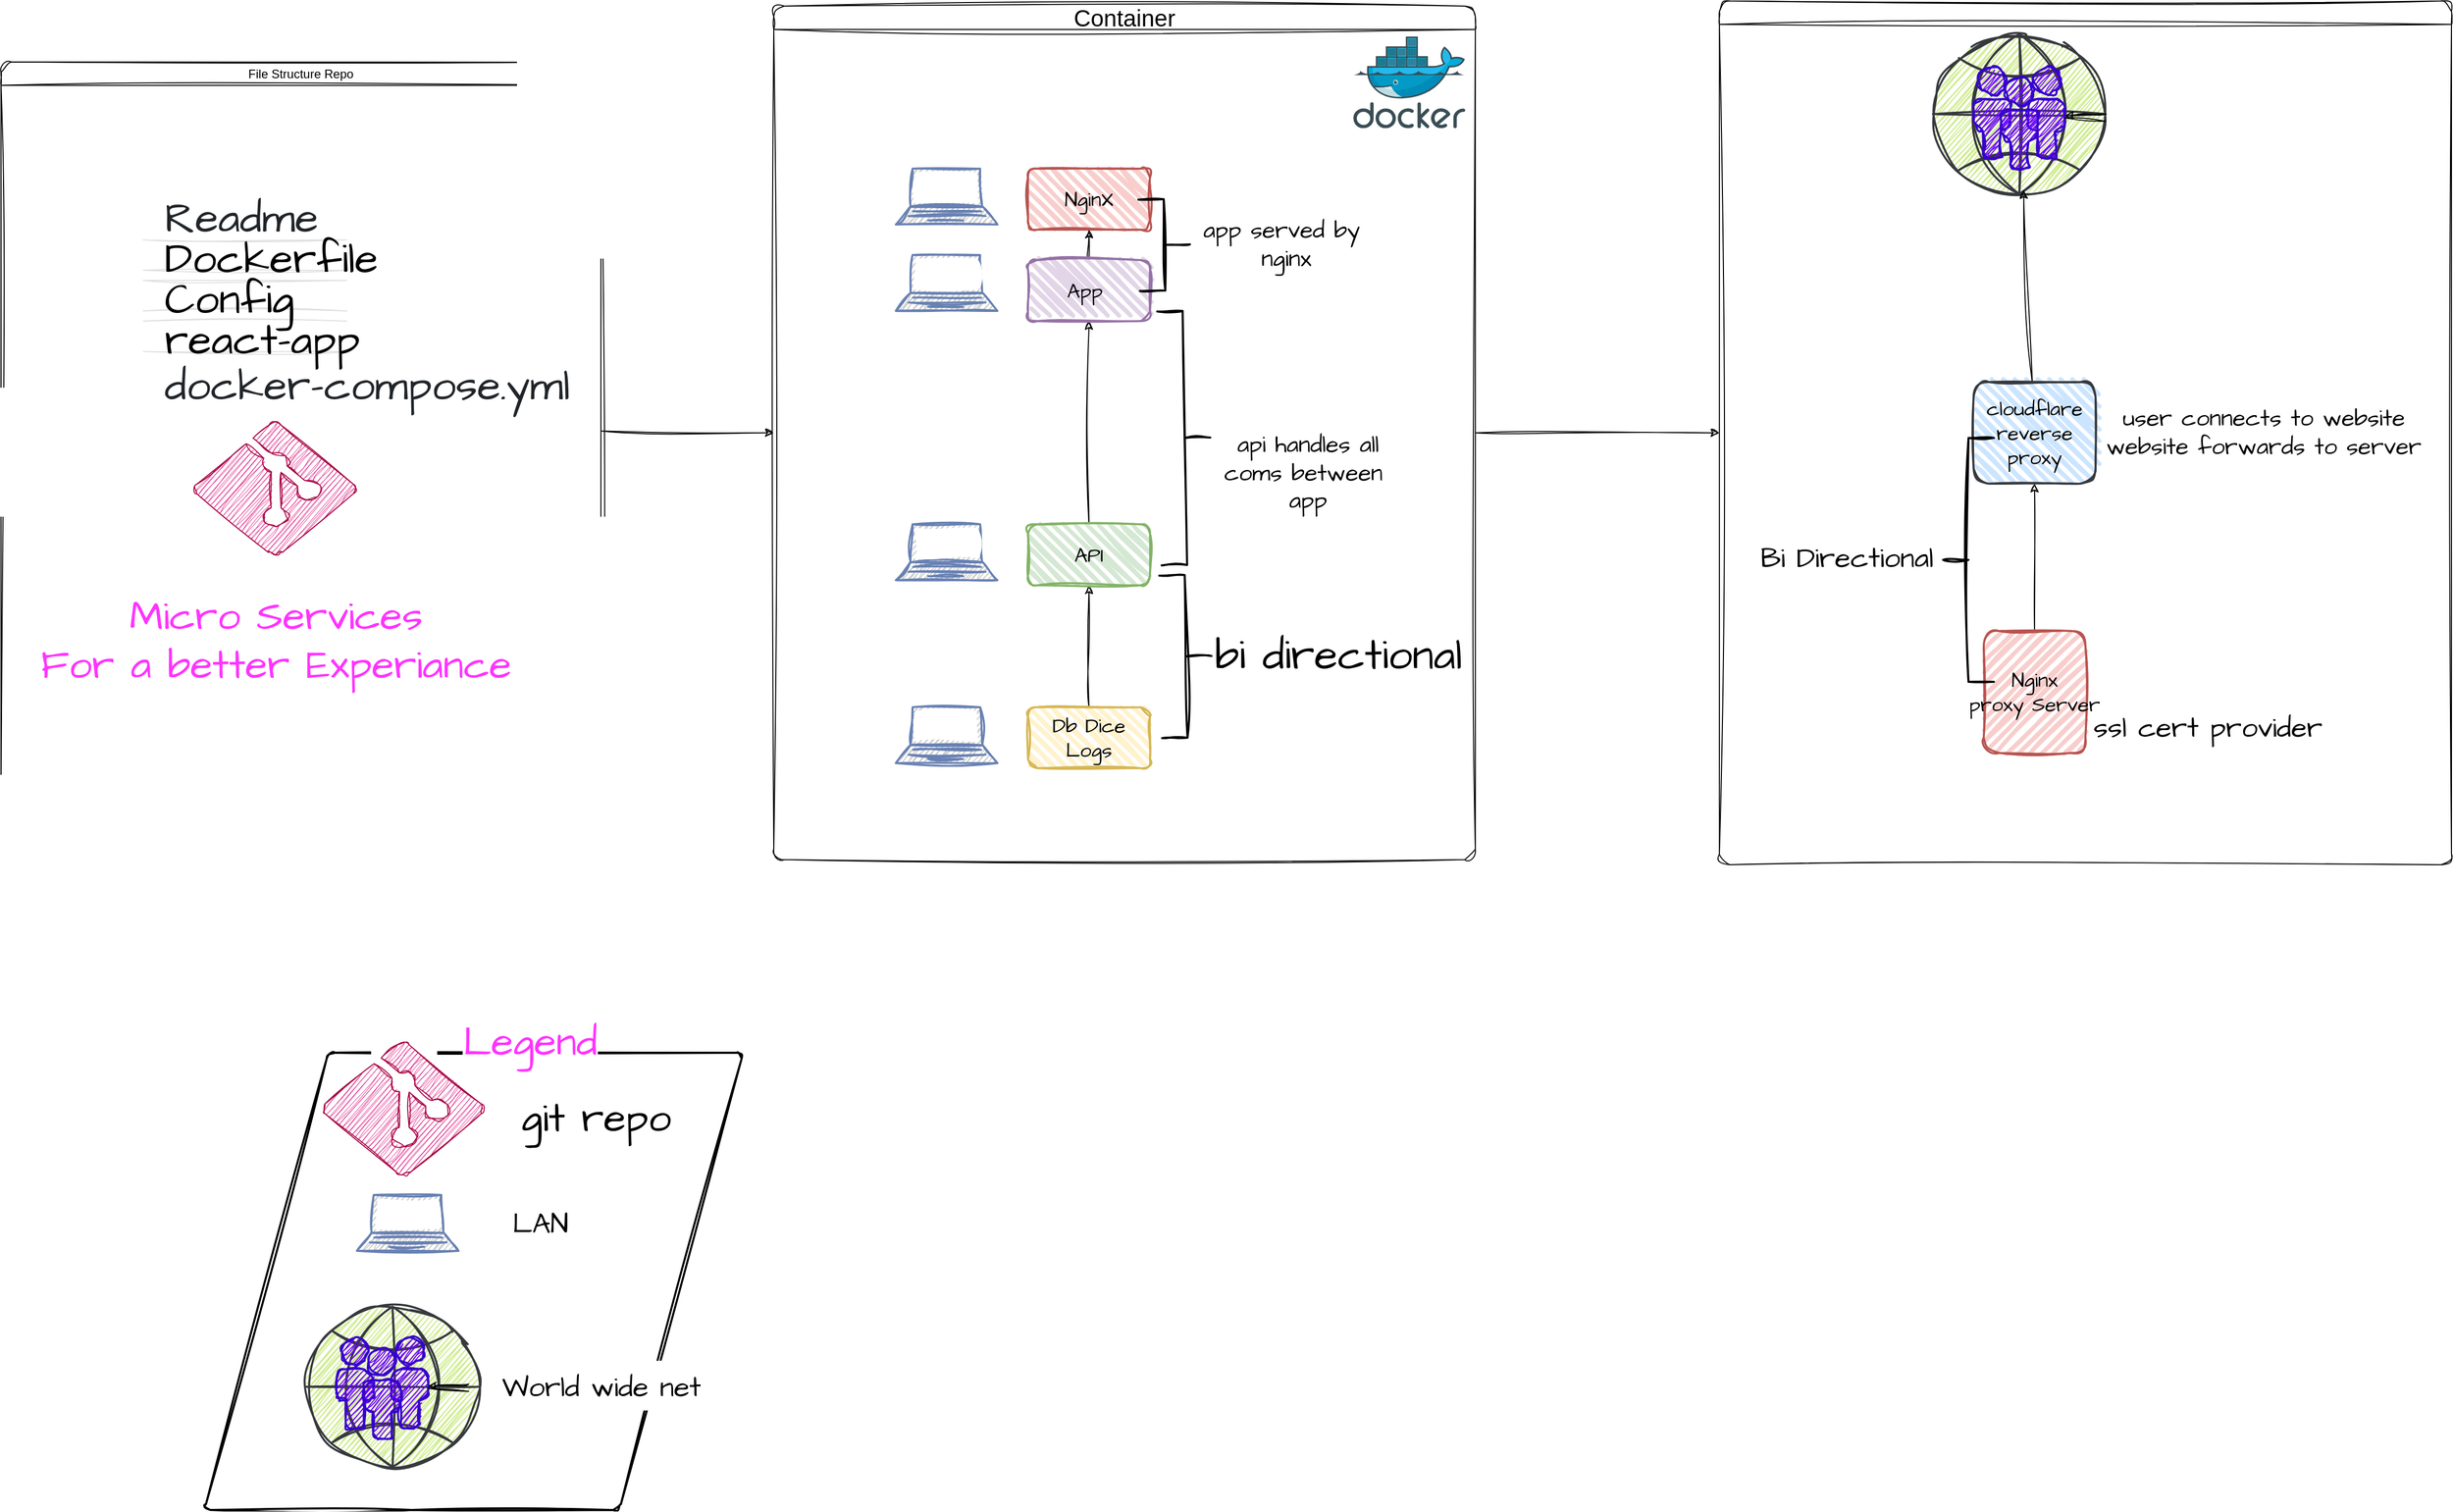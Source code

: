 <mxfile>
    <diagram id="ZQVPd0geICQwPdu5hs3Y" name="Page-1">
        <mxGraphModel dx="4408" dy="2845" grid="0" gridSize="10" guides="1" tooltips="1" connect="1" arrows="1" fold="1" page="1" pageScale="1" pageWidth="850" pageHeight="1100" math="0" shadow="0">
            <root>
                <mxCell id="0"/>
                <mxCell id="1" parent="0"/>
                <mxCell id="147" value="" style="shape=parallelogram;html=1;strokeWidth=2;perimeter=parallelogramPerimeter;whiteSpace=wrap;rounded=1;arcSize=12;size=0.23;glass=0;sketch=1;hachureGap=4;jiggle=2;curveFitting=1;fontFamily=Architects Daughter;fontSource=https%3A%2F%2Ffonts.googleapis.com%2Fcss%3Ffamily%3DArchitects%2BDaughter;fontSize=40;fontColor=#FF33FF;labelBackgroundColor=none;labelBorderColor=#66FF66;" vertex="1" parent="1">
                    <mxGeometry x="-720" y="880" width="530" height="450" as="geometry"/>
                </mxCell>
                <mxCell id="99" value="" style="html=1;verticalLabelPosition=bottom;align=center;labelBackgroundColor=#ffffff;verticalAlign=top;strokeWidth=2;strokeColor=#36393d;shadow=0;dashed=0;shape=mxgraph.ios7.icons.globe;glass=0;sketch=1;hachureGap=4;jiggle=2;curveFitting=1;fontFamily=Architects Daughter;fontSource=https%3A%2F%2Ffonts.googleapis.com%2Fcss%3Ffamily%3DArchitects%2BDaughter;fontSize=23;fillColor=#cdeb8b;" vertex="1" parent="1">
                    <mxGeometry x="-620" y="1130" width="170" height="157.5" as="geometry"/>
                </mxCell>
                <mxCell id="33" style="edgeStyle=none;sketch=1;hachureGap=4;jiggle=2;curveFitting=1;html=1;entryX=0;entryY=0.5;entryDx=0;entryDy=0;fontFamily=Architects Daughter;fontSource=https%3A%2F%2Ffonts.googleapis.com%2Fcss%3Ffamily%3DArchitects%2BDaughter;fontSize=16;" edge="1" parent="1" source="2" target="31">
                    <mxGeometry relative="1" as="geometry"/>
                </mxCell>
                <mxCell id="2" value="File Structure Repo" style="swimlane;whiteSpace=wrap;html=1;startSize=23;rounded=1;sketch=1;curveFitting=1;jiggle=2;swimlaneLine=1;fontStyle=0" vertex="1" parent="1">
                    <mxGeometry x="-920" y="-95" width="590" height="720" as="geometry">
                        <mxRectangle x="10" y="190" width="90" height="30" as="alternateBounds"/>
                    </mxGeometry>
                </mxCell>
                <mxCell id="23" value="react-app" style="shape=partialRectangle;left=0;right=0;fillColor=none;strokeColor=#DFDFDF;shadow=0;dashed=0;perimeter=none;resizeWidth=1;align=left;spacing=21;glass=0;sketch=1;hachureGap=4;jiggle=2;curveFitting=1;fontFamily=Architects Daughter;fontSource=https%3A%2F%2Ffonts.googleapis.com%2Fcss%3Ffamily%3DArchitects%2BDaughter;fontSize=42;horizontal=1;html=1;spacingTop=9;labelPosition=center;verticalLabelPosition=middle;verticalAlign=middle;" vertex="1" parent="2">
                    <mxGeometry x="140" y="255" width="200" height="30" as="geometry"/>
                </mxCell>
                <mxCell id="20" value="Readme" style="strokeColor=none;fillColor=none;fontColor=#212529;perimeter=none;resizeWidth=1;align=left;spacing=21;glass=0;sketch=1;hachureGap=4;jiggle=2;curveFitting=1;fontFamily=Architects Daughter;fontSource=https%3A%2F%2Ffonts.googleapis.com%2Fcss%3Ffamily%3DArchitects%2BDaughter;fontSize=42;horizontal=1;html=1;spacingTop=9;labelPosition=center;verticalLabelPosition=middle;verticalAlign=middle;" vertex="1" parent="2">
                    <mxGeometry x="140" y="135" width="200" height="30" as="geometry"/>
                </mxCell>
                <mxCell id="21" value="Dockerfile" style="shape=partialRectangle;left=0;right=0;fillColor=none;strokeColor=#DFDFDF;shadow=0;dashed=0;perimeter=none;resizeWidth=1;align=left;spacing=21;glass=0;sketch=1;hachureGap=4;jiggle=2;curveFitting=1;fontFamily=Architects Daughter;fontSource=https%3A%2F%2Ffonts.googleapis.com%2Fcss%3Ffamily%3DArchitects%2BDaughter;fontSize=42;horizontal=1;html=1;spacingTop=9;labelPosition=center;verticalLabelPosition=middle;verticalAlign=middle;" vertex="1" parent="2">
                    <mxGeometry x="140" y="175" width="200" height="30" as="geometry"/>
                </mxCell>
                <mxCell id="24" value="docker-compose.yml&lt;br&gt;" style="strokeColor=none;fillColor=none;fontColor=#212529;perimeter=none;resizeWidth=1;align=left;spacing=21;glass=0;sketch=1;hachureGap=4;jiggle=2;curveFitting=1;fontFamily=Architects Daughter;fontSource=https%3A%2F%2Ffonts.googleapis.com%2Fcss%3Ffamily%3DArchitects%2BDaughter;fontSize=42;horizontal=1;html=1;spacingTop=9;labelPosition=center;verticalLabelPosition=middle;verticalAlign=middle;" vertex="1" parent="2">
                    <mxGeometry x="140" y="285" width="200" height="60" as="geometry"/>
                </mxCell>
                <mxCell id="22" value="Config" style="shape=partialRectangle;left=0;right=0;fillColor=none;strokeColor=#DFDFDF;shadow=0;dashed=0;perimeter=none;resizeWidth=1;align=left;spacing=21;glass=0;sketch=1;hachureGap=4;jiggle=2;curveFitting=1;fontFamily=Architects Daughter;fontSource=https%3A%2F%2Ffonts.googleapis.com%2Fcss%3Ffamily%3DArchitects%2BDaughter;fontSize=42;horizontal=1;html=1;spacingTop=9;labelPosition=center;verticalLabelPosition=middle;verticalAlign=middle;" vertex="1" parent="2">
                    <mxGeometry x="140" y="215" width="200" height="30" as="geometry"/>
                </mxCell>
                <mxCell id="106" value="" style="verticalLabelPosition=bottom;html=1;verticalAlign=top;align=center;strokeColor=#A50040;fillColor=#d80073;shape=mxgraph.azure.git_repository;glass=0;sketch=1;hachureGap=4;jiggle=2;curveFitting=1;fontFamily=Architects Daughter;fontSource=https%3A%2F%2Ffonts.googleapis.com%2Fcss%3Ffamily%3DArchitects%2BDaughter;fontSize=28;fontColor=#ffffff;" vertex="1" parent="2">
                    <mxGeometry x="190" y="355" width="159" height="130" as="geometry"/>
                </mxCell>
                <mxCell id="108" value="&lt;font color=&quot;#ff33ff&quot;&gt;Micro Services&lt;br&gt;For a better Experiance&lt;/font&gt;" style="text;html=1;align=center;verticalAlign=middle;resizable=0;points=[];autosize=1;strokeColor=none;fillColor=none;fontSize=40;fontFamily=Architects Daughter;sketch=1;hachureGap=4;jiggle=2;curveFitting=1;fontSource=https%3A%2F%2Ffonts.googleapis.com%2Fcss%3Ffamily%3DArchitects%2BDaughter;" vertex="1" parent="2">
                    <mxGeometry x="24.5" y="515" width="490" height="110" as="geometry"/>
                </mxCell>
                <mxCell id="35" style="edgeStyle=none;sketch=1;hachureGap=4;jiggle=2;curveFitting=1;html=1;fontFamily=Architects Daughter;fontSource=https%3A%2F%2Ffonts.googleapis.com%2Fcss%3Ffamily%3DArchitects%2BDaughter;fontSize=16;entryX=0;entryY=0.5;entryDx=0;entryDy=0;" edge="1" parent="1" source="31" target="34">
                    <mxGeometry relative="1" as="geometry">
                        <mxPoint x="710" y="388.621" as="targetPoint"/>
                    </mxGeometry>
                </mxCell>
                <mxCell id="31" value="&lt;font style=&quot;font-size: 23px;&quot;&gt;Container&lt;/font&gt;" style="swimlane;whiteSpace=wrap;html=1;startSize=23;rounded=1;sketch=1;curveFitting=1;jiggle=2;swimlaneLine=1;fontStyle=0;" vertex="1" parent="1">
                    <mxGeometry x="-160" y="-150" width="690" height="840" as="geometry">
                        <mxRectangle x="10" y="190" width="90" height="30" as="alternateBounds"/>
                    </mxGeometry>
                </mxCell>
                <mxCell id="36" value="" style="sketch=0;aspect=fixed;html=1;points=[];align=center;image;fontSize=12;image=img/lib/mscae/Docker.svg;glass=0;hachureGap=4;jiggle=2;curveFitting=1;fontFamily=Architects Daughter;fontSource=https%3A%2F%2Ffonts.googleapis.com%2Fcss%3Ffamily%3DArchitects%2BDaughter;" vertex="1" parent="31">
                    <mxGeometry x="570" y="30" width="110" height="90.2" as="geometry"/>
                </mxCell>
                <mxCell id="37" value="NginX" style="rounded=1;whiteSpace=wrap;html=1;strokeWidth=2;fillWeight=4;hachureGap=8;hachureAngle=45;fillColor=#f8cecc;sketch=1;glass=0;jiggle=2;curveFitting=1;fontFamily=Architects Daughter;fontSource=https%3A%2F%2Ffonts.googleapis.com%2Fcss%3Ffamily%3DArchitects%2BDaughter;fontSize=20;strokeColor=#b85450;" vertex="1" parent="31">
                    <mxGeometry x="250" y="160" width="120" height="60" as="geometry"/>
                </mxCell>
                <mxCell id="40" style="edgeStyle=none;sketch=1;hachureGap=4;jiggle=2;curveFitting=1;html=1;fontFamily=Architects Daughter;fontSource=https%3A%2F%2Ffonts.googleapis.com%2Fcss%3Ffamily%3DArchitects%2BDaughter;fontSize=16;" edge="1" parent="31" source="38" target="39">
                    <mxGeometry relative="1" as="geometry"/>
                </mxCell>
                <mxCell id="38" value="Db Dice Logs" style="rounded=1;whiteSpace=wrap;html=1;strokeWidth=2;fillWeight=4;hachureGap=8;hachureAngle=45;fillColor=#fff2cc;sketch=1;glass=0;jiggle=2;curveFitting=1;fontFamily=Architects Daughter;fontSource=https%3A%2F%2Ffonts.googleapis.com%2Fcss%3Ffamily%3DArchitects%2BDaughter;fontSize=20;strokeColor=#d6b656;" vertex="1" parent="31">
                    <mxGeometry x="250" y="690" width="120" height="60" as="geometry"/>
                </mxCell>
                <mxCell id="41" style="edgeStyle=none;sketch=1;hachureGap=4;jiggle=2;curveFitting=1;html=1;fontFamily=Architects Daughter;fontSource=https%3A%2F%2Ffonts.googleapis.com%2Fcss%3Ffamily%3DArchitects%2BDaughter;fontSize=16;entryX=0.5;entryY=1;entryDx=0;entryDy=0;" edge="1" parent="31" source="39" target="50">
                    <mxGeometry relative="1" as="geometry"/>
                </mxCell>
                <mxCell id="39" value="API" style="rounded=1;whiteSpace=wrap;html=1;strokeWidth=2;fillWeight=4;hachureGap=8;hachureAngle=45;fillColor=#d5e8d4;sketch=1;glass=0;jiggle=2;curveFitting=1;fontFamily=Architects Daughter;fontSource=https%3A%2F%2Ffonts.googleapis.com%2Fcss%3Ffamily%3DArchitects%2BDaughter;fontSize=20;strokeColor=#82b366;" vertex="1" parent="31">
                    <mxGeometry x="250" y="510" width="120" height="60" as="geometry"/>
                </mxCell>
                <mxCell id="42" value="" style="fontColor=#0066CC;verticalAlign=top;verticalLabelPosition=bottom;labelPosition=center;align=center;html=1;outlineConnect=0;fillColor=#CCCCCC;strokeColor=#6881B3;gradientColor=none;gradientDirection=north;strokeWidth=2;shape=mxgraph.networks.laptop;glass=0;sketch=1;hachureGap=4;jiggle=2;curveFitting=1;fontFamily=Architects Daughter;fontSource=https%3A%2F%2Ffonts.googleapis.com%2Fcss%3Ffamily%3DArchitects%2BDaughter;fontSize=20;" vertex="1" parent="31">
                    <mxGeometry x="120" y="160" width="100" height="55" as="geometry"/>
                </mxCell>
                <mxCell id="43" value="" style="fontColor=#0066CC;verticalAlign=top;verticalLabelPosition=bottom;labelPosition=center;align=center;html=1;outlineConnect=0;fillColor=#CCCCCC;strokeColor=#6881B3;gradientColor=none;gradientDirection=north;strokeWidth=2;shape=mxgraph.networks.laptop;glass=0;sketch=1;hachureGap=4;jiggle=2;curveFitting=1;fontFamily=Architects Daughter;fontSource=https%3A%2F%2Ffonts.googleapis.com%2Fcss%3Ffamily%3DArchitects%2BDaughter;fontSize=20;" vertex="1" parent="31">
                    <mxGeometry x="120" y="510" width="100" height="55" as="geometry"/>
                </mxCell>
                <mxCell id="44" value="" style="fontColor=#0066CC;verticalAlign=top;verticalLabelPosition=bottom;labelPosition=center;align=center;html=1;outlineConnect=0;fillColor=#CCCCCC;strokeColor=#6881B3;gradientColor=none;gradientDirection=north;strokeWidth=2;shape=mxgraph.networks.laptop;glass=0;sketch=1;hachureGap=4;jiggle=2;curveFitting=1;fontFamily=Architects Daughter;fontSource=https%3A%2F%2Ffonts.googleapis.com%2Fcss%3Ffamily%3DArchitects%2BDaughter;fontSize=20;" vertex="1" parent="31">
                    <mxGeometry x="120" y="690" width="100" height="55" as="geometry"/>
                </mxCell>
                <mxCell id="51" style="edgeStyle=none;sketch=1;hachureGap=4;jiggle=2;curveFitting=1;html=1;fontFamily=Architects Daughter;fontSource=https%3A%2F%2Ffonts.googleapis.com%2Fcss%3Ffamily%3DArchitects%2BDaughter;fontSize=23;" edge="1" parent="31" source="50" target="37">
                    <mxGeometry relative="1" as="geometry"/>
                </mxCell>
                <mxCell id="50" value="App&amp;nbsp;" style="rounded=1;whiteSpace=wrap;html=1;strokeWidth=2;fillWeight=4;hachureGap=8;hachureAngle=45;fillColor=#e1d5e7;sketch=1;glass=0;jiggle=2;curveFitting=1;fontFamily=Architects Daughter;fontSource=https%3A%2F%2Ffonts.googleapis.com%2Fcss%3Ffamily%3DArchitects%2BDaughter;fontSize=20;strokeColor=#9673a6;" vertex="1" parent="31">
                    <mxGeometry x="250" y="249.99" width="120" height="60" as="geometry"/>
                </mxCell>
                <mxCell id="52" value="" style="fontColor=#0066CC;verticalAlign=top;verticalLabelPosition=bottom;labelPosition=center;align=center;html=1;outlineConnect=0;fillColor=#CCCCCC;strokeColor=#6881B3;gradientColor=none;gradientDirection=north;strokeWidth=2;shape=mxgraph.networks.laptop;glass=0;sketch=1;hachureGap=4;jiggle=2;curveFitting=1;fontFamily=Architects Daughter;fontSource=https%3A%2F%2Ffonts.googleapis.com%2Fcss%3Ffamily%3DArchitects%2BDaughter;fontSize=20;" vertex="1" parent="31">
                    <mxGeometry x="120" y="245.01" width="100" height="55" as="geometry"/>
                </mxCell>
                <mxCell id="53" value="" style="strokeWidth=2;html=1;shape=mxgraph.flowchart.annotation_2;align=left;labelPosition=right;pointerEvents=1;glass=0;sketch=1;hachureGap=4;jiggle=2;curveFitting=1;fontFamily=Architects Daughter;fontSource=https%3A%2F%2Ffonts.googleapis.com%2Fcss%3Ffamily%3DArchitects%2BDaughter;fontSize=23;rotation=-181;" vertex="1" parent="31">
                    <mxGeometry x="359.3" y="190" width="50" height="89.99" as="geometry"/>
                </mxCell>
                <mxCell id="54" value="app served by&lt;br&gt;&amp;nbsp;nginx" style="text;html=1;align=center;verticalAlign=middle;resizable=0;points=[];autosize=1;strokeColor=none;fillColor=none;fontSize=23;fontFamily=Architects Daughter;sketch=1;hachureGap=4;jiggle=2;curveFitting=1;fontSource=https%3A%2F%2Ffonts.googleapis.com%2Fcss%3Ffamily%3DArchitects%2BDaughter;" vertex="1" parent="31">
                    <mxGeometry x="409.3" y="199.99" width="180" height="70" as="geometry"/>
                </mxCell>
                <mxCell id="56" value="" style="strokeWidth=2;html=1;shape=mxgraph.flowchart.annotation_2;align=left;labelPosition=right;pointerEvents=1;glass=0;sketch=1;hachureGap=4;jiggle=2;curveFitting=1;fontFamily=Architects Daughter;fontSource=https%3A%2F%2Ffonts.googleapis.com%2Fcss%3Ffamily%3DArchitects%2BDaughter;fontSize=23;rotation=-181;" vertex="1" parent="31">
                    <mxGeometry x="379.3" y="300.01" width="50" height="250" as="geometry"/>
                </mxCell>
                <mxCell id="57" value="api handles all&lt;br&gt;coms between&amp;nbsp;&lt;br&gt;app" style="text;html=1;align=center;verticalAlign=middle;resizable=0;points=[];autosize=1;strokeColor=none;fillColor=none;fontSize=23;fontFamily=Architects Daughter;sketch=1;hachureGap=4;jiggle=2;curveFitting=1;fontSource=https%3A%2F%2Ffonts.googleapis.com%2Fcss%3Ffamily%3DArchitects%2BDaughter;" vertex="1" parent="31">
                    <mxGeometry x="430" y="410" width="190" height="100" as="geometry"/>
                </mxCell>
                <mxCell id="72" value="" style="strokeWidth=2;html=1;shape=mxgraph.flowchart.annotation_2;align=left;labelPosition=right;pointerEvents=1;glass=0;sketch=1;hachureGap=4;jiggle=2;curveFitting=1;fontFamily=Architects Daughter;fontSource=https%3A%2F%2Ffonts.googleapis.com%2Fcss%3Ffamily%3DArchitects%2BDaughter;fontSize=42;rotation=-181;" vertex="1" parent="31">
                    <mxGeometry x="380.52" y="560" width="50" height="160" as="geometry"/>
                </mxCell>
                <mxCell id="73" value="bi directional&lt;br&gt;" style="text;html=1;align=center;verticalAlign=middle;resizable=0;points=[];autosize=1;strokeColor=none;fillColor=none;fontSize=42;fontFamily=Architects Daughter;sketch=1;hachureGap=4;jiggle=2;curveFitting=1;fontSource=https%3A%2F%2Ffonts.googleapis.com%2Fcss%3Ffamily%3DArchitects%2BDaughter;" vertex="1" parent="31">
                    <mxGeometry x="420" y="610" width="270" height="60" as="geometry"/>
                </mxCell>
                <mxCell id="34" value="" style="swimlane;whiteSpace=wrap;html=1;startSize=23;rounded=1;sketch=1;curveFitting=1;jiggle=2;swimlaneLine=1;fontStyle=0;glass=0;hachureGap=4;fontFamily=Architects Daughter;fontSource=https%3A%2F%2Ffonts.googleapis.com%2Fcss%3Ffamily%3DArchitects%2BDaughter;fontSize=20;" vertex="1" parent="1">
                    <mxGeometry x="770" y="-155" width="720" height="850" as="geometry">
                        <mxRectangle x="10" y="190" width="90" height="30" as="alternateBounds"/>
                    </mxGeometry>
                </mxCell>
                <mxCell id="67" value="" style="html=1;verticalLabelPosition=bottom;align=center;labelBackgroundColor=#ffffff;verticalAlign=top;strokeWidth=2;strokeColor=#36393d;shadow=0;dashed=0;shape=mxgraph.ios7.icons.globe;glass=0;sketch=1;hachureGap=4;jiggle=2;curveFitting=1;fontFamily=Architects Daughter;fontSource=https%3A%2F%2Ffonts.googleapis.com%2Fcss%3Ffamily%3DArchitects%2BDaughter;fontSize=23;fillColor=#cdeb8b;" vertex="1" parent="34">
                    <mxGeometry x="210" y="32.49" width="170" height="157.5" as="geometry"/>
                </mxCell>
                <mxCell id="85" style="edgeStyle=none;sketch=1;hachureGap=4;jiggle=2;curveFitting=1;html=1;entryX=0.524;entryY=0.975;entryDx=0;entryDy=0;entryPerimeter=0;fontFamily=Architects Daughter;fontSource=https%3A%2F%2Ffonts.googleapis.com%2Fcss%3Ffamily%3DArchitects%2BDaughter;fontSize=42;" edge="1" parent="34" source="59" target="67">
                    <mxGeometry relative="1" as="geometry"/>
                </mxCell>
                <mxCell id="59" value="cloudflare reverse proxy" style="rounded=1;whiteSpace=wrap;html=1;strokeWidth=2;fillWeight=4;hachureGap=8;hachureAngle=45;sketch=1;glass=0;jiggle=2;curveFitting=1;fontFamily=Architects Daughter;fontSource=https%3A%2F%2Ffonts.googleapis.com%2Fcss%3Ffamily%3DArchitects%2BDaughter;fontSize=20;fillColor=#cce5ff;strokeColor=#36393d;" vertex="1" parent="34">
                    <mxGeometry x="250" y="375" width="120" height="100" as="geometry"/>
                </mxCell>
                <mxCell id="64" value="user connects to website&lt;br&gt;website forwards to server" style="text;html=1;align=center;verticalAlign=middle;resizable=0;points=[];autosize=1;strokeColor=none;fillColor=none;fontSize=23;fontFamily=Architects Daughter;sketch=1;hachureGap=4;jiggle=2;curveFitting=1;fontSource=https%3A%2F%2Ffonts.googleapis.com%2Fcss%3Ffamily%3DArchitects%2BDaughter;" vertex="1" parent="34">
                    <mxGeometry x="370" y="390" width="330" height="70" as="geometry"/>
                </mxCell>
                <mxCell id="58" value="" style="verticalAlign=top;verticalLabelPosition=bottom;labelPosition=center;align=center;html=1;outlineConnect=0;fillColor=#6a00ff;strokeColor=#3700CC;gradientDirection=north;strokeWidth=2;shape=mxgraph.networks.users;glass=0;sketch=1;hachureGap=4;jiggle=2;curveFitting=1;fontFamily=Architects Daughter;fontSource=https%3A%2F%2Ffonts.googleapis.com%2Fcss%3Ffamily%3DArchitects%2BDaughter;fontSize=23;fontColor=#ffffff;" vertex="1" parent="34">
                    <mxGeometry x="250" y="65" width="90" height="100" as="geometry"/>
                </mxCell>
                <mxCell id="68" style="edgeStyle=none;sketch=1;hachureGap=4;jiggle=2;curveFitting=1;html=1;exitX=1;exitY=0.5;exitDx=0;exitDy=0;exitPerimeter=0;fontFamily=Architects Daughter;fontSource=https%3A%2F%2Ffonts.googleapis.com%2Fcss%3Ffamily%3DArchitects%2BDaughter;fontSize=23;startArrow=none;" edge="1" parent="34" source="67" target="58">
                    <mxGeometry relative="1" as="geometry"/>
                </mxCell>
                <mxCell id="69" value="" style="edgeStyle=none;sketch=1;hachureGap=4;jiggle=2;curveFitting=1;html=1;exitX=1;exitY=0.5;exitDx=0;exitDy=0;exitPerimeter=0;fontFamily=Architects Daughter;fontSource=https%3A%2F%2Ffonts.googleapis.com%2Fcss%3Ffamily%3DArchitects%2BDaughter;fontSize=23;endArrow=none;" edge="1" parent="34" source="58" target="67">
                    <mxGeometry relative="1" as="geometry">
                        <mxPoint x="1090" y="-25.0" as="sourcePoint"/>
                        <mxPoint x="1090" y="-18.077" as="targetPoint"/>
                    </mxGeometry>
                </mxCell>
                <mxCell id="84" style="edgeStyle=none;sketch=1;hachureGap=4;jiggle=2;curveFitting=1;html=1;fontFamily=Architects Daughter;fontSource=https%3A%2F%2Ffonts.googleapis.com%2Fcss%3Ffamily%3DArchitects%2BDaughter;fontSize=42;" edge="1" parent="34" source="83" target="59">
                    <mxGeometry relative="1" as="geometry"/>
                </mxCell>
                <mxCell id="83" value="Nginx proxy&amp;nbsp;Server" style="rounded=1;whiteSpace=wrap;html=1;strokeWidth=2;fillWeight=4;hachureGap=8;hachureAngle=45;sketch=1;glass=0;jiggle=2;curveFitting=1;fontFamily=Architects Daughter;fontSource=https%3A%2F%2Ffonts.googleapis.com%2Fcss%3Ffamily%3DArchitects%2BDaughter;fontSize=20;fillColor=#f8cecc;strokeColor=#b85450;direction=south;" vertex="1" parent="34">
                    <mxGeometry x="260" y="620" width="100" height="120" as="geometry"/>
                </mxCell>
                <mxCell id="87" value="&lt;font style=&quot;font-size: 28px;&quot;&gt;Bi Directional&lt;/font&gt;" style="text;html=1;align=center;verticalAlign=middle;resizable=0;points=[];autosize=1;strokeColor=none;fillColor=none;fontSize=42;fontFamily=Architects Daughter;sketch=1;hachureGap=4;jiggle=2;curveFitting=1;fontSource=https%3A%2F%2Ffonts.googleapis.com%2Fcss%3Ffamily%3DArchitects%2BDaughter;" vertex="1" parent="34">
                    <mxGeometry x="30" y="515" width="190" height="60" as="geometry"/>
                </mxCell>
                <mxCell id="89" value="" style="strokeWidth=2;html=1;shape=mxgraph.flowchart.annotation_2;align=left;labelPosition=right;pointerEvents=1;glass=0;sketch=1;hachureGap=4;jiggle=2;curveFitting=1;fontFamily=Architects Daughter;fontSource=https%3A%2F%2Ffonts.googleapis.com%2Fcss%3Ffamily%3DArchitects%2BDaughter;fontSize=25;" vertex="1" parent="34">
                    <mxGeometry x="220" y="430" width="50" height="240" as="geometry"/>
                </mxCell>
                <mxCell id="90" value="ssl cert provider" style="text;html=1;align=center;verticalAlign=middle;resizable=0;points=[];autosize=1;strokeColor=none;fillColor=none;fontSize=28;fontFamily=Architects Daughter;sketch=1;hachureGap=4;jiggle=2;curveFitting=1;fontSource=https%3A%2F%2Ffonts.googleapis.com%2Fcss%3Ffamily%3DArchitects%2BDaughter;" vertex="1" parent="34">
                    <mxGeometry x="355" y="690" width="250" height="50" as="geometry"/>
                </mxCell>
                <mxCell id="47" value="" style="fontColor=#0066CC;verticalAlign=top;verticalLabelPosition=bottom;labelPosition=center;align=center;html=1;outlineConnect=0;fillColor=#CCCCCC;strokeColor=#6881B3;gradientColor=none;gradientDirection=north;strokeWidth=2;shape=mxgraph.networks.laptop;glass=0;sketch=1;hachureGap=4;jiggle=2;curveFitting=1;fontFamily=Architects Daughter;fontSource=https%3A%2F%2Ffonts.googleapis.com%2Fcss%3Ffamily%3DArchitects%2BDaughter;fontSize=20;" vertex="1" parent="1">
                    <mxGeometry x="-570" y="1020" width="100" height="55" as="geometry"/>
                </mxCell>
                <mxCell id="92" value="LAN" style="text;html=1;align=center;verticalAlign=middle;resizable=0;points=[];autosize=1;strokeColor=none;fillColor=none;fontSize=28;fontFamily=Architects Daughter;sketch=1;hachureGap=4;jiggle=2;curveFitting=1;fontSource=https%3A%2F%2Ffonts.googleapis.com%2Fcss%3Ffamily%3DArchitects%2BDaughter;" vertex="1" parent="1">
                    <mxGeometry x="-430" y="1022.5" width="80" height="50" as="geometry"/>
                </mxCell>
                <mxCell id="93" value="" style="verticalAlign=top;verticalLabelPosition=bottom;labelPosition=center;align=center;html=1;outlineConnect=0;fillColor=#6a00ff;strokeColor=#3700CC;gradientDirection=north;strokeWidth=2;shape=mxgraph.networks.users;glass=0;sketch=1;hachureGap=4;jiggle=2;curveFitting=1;fontFamily=Architects Daughter;fontSource=https%3A%2F%2Ffonts.googleapis.com%2Fcss%3Ffamily%3DArchitects%2BDaughter;fontSize=23;fontColor=#ffffff;" vertex="1" parent="1">
                    <mxGeometry x="-590" y="1160" width="90" height="100" as="geometry"/>
                </mxCell>
                <mxCell id="94" style="edgeStyle=none;sketch=1;hachureGap=4;jiggle=2;curveFitting=1;html=1;exitX=1;exitY=0.5;exitDx=0;exitDy=0;exitPerimeter=0;fontFamily=Architects Daughter;fontSource=https%3A%2F%2Ffonts.googleapis.com%2Fcss%3Ffamily%3DArchitects%2BDaughter;fontSize=23;startArrow=none;" edge="1" target="93" parent="1">
                    <mxGeometry relative="1" as="geometry">
                        <mxPoint x="-460.0" y="1206.24" as="sourcePoint"/>
                    </mxGeometry>
                </mxCell>
                <mxCell id="95" value="" style="edgeStyle=none;sketch=1;hachureGap=4;jiggle=2;curveFitting=1;html=1;exitX=1;exitY=0.5;exitDx=0;exitDy=0;exitPerimeter=0;fontFamily=Architects Daughter;fontSource=https%3A%2F%2Ffonts.googleapis.com%2Fcss%3Ffamily%3DArchitects%2BDaughter;fontSize=23;endArrow=none;" edge="1" source="93" parent="1">
                    <mxGeometry relative="1" as="geometry">
                        <mxPoint x="-520" y="1225.0" as="sourcePoint"/>
                        <mxPoint x="-460.0" y="1213.342" as="targetPoint"/>
                    </mxGeometry>
                </mxCell>
                <mxCell id="104" value="World wide net" style="text;html=1;align=center;verticalAlign=middle;resizable=0;points=[];autosize=1;strokeColor=none;fillColor=default;fontSize=28;fontFamily=Architects Daughter;sketch=1;hachureGap=4;jiggle=2;curveFitting=1;fontSource=https%3A%2F%2Ffonts.googleapis.com%2Fcss%3Ffamily%3DArchitects%2BDaughter;glass=0;" vertex="1" parent="1">
                    <mxGeometry x="-440" y="1183.75" width="220" height="50" as="geometry"/>
                </mxCell>
                <mxCell id="107" value="&lt;font style=&quot;font-size: 40px;&quot;&gt;git repo&lt;/font&gt;" style="text;html=1;align=center;verticalAlign=middle;resizable=0;points=[];autosize=1;strokeColor=none;fillColor=none;fontSize=28;fontFamily=Architects Daughter;sketch=1;hachureGap=4;jiggle=2;curveFitting=1;fontSource=https%3A%2F%2Ffonts.googleapis.com%2Fcss%3Ffamily%3DArchitects%2BDaughter;" vertex="1" parent="1">
                    <mxGeometry x="-420" y="915" width="170" height="60" as="geometry"/>
                </mxCell>
                <mxCell id="149" value="Legend" style="text;html=1;align=center;verticalAlign=middle;resizable=0;points=[];autosize=1;strokeColor=none;fillColor=none;fontSize=40;fontFamily=Architects Daughter;fontColor=#FF33FF;sketch=1;hachureGap=4;jiggle=2;curveFitting=1;fontSource=https%3A%2F%2Ffonts.googleapis.com%2Fcss%3Ffamily%3DArchitects%2BDaughter;labelBackgroundColor=default;" vertex="1" parent="1">
                    <mxGeometry x="-480" y="840" width="160" height="60" as="geometry"/>
                </mxCell>
                <mxCell id="150" value="&amp;nbsp; &amp;nbsp;&amp;nbsp;" style="text;html=1;align=center;verticalAlign=middle;resizable=0;points=[];autosize=1;strokeColor=none;fillColor=none;fontSize=40;fontFamily=Architects Daughter;fontColor=#FF33FF;sketch=1;hachureGap=4;jiggle=2;curveFitting=1;fontSource=https%3A%2F%2Ffonts.googleapis.com%2Fcss%3Ffamily%3DArchitects%2BDaughter;labelBackgroundColor=default;" vertex="1" parent="1">
                    <mxGeometry x="-569.5" y="830" width="90" height="60" as="geometry"/>
                </mxCell>
                <mxCell id="105" value="" style="verticalLabelPosition=bottom;html=1;verticalAlign=top;align=center;strokeColor=#A50040;fillColor=#d80073;shape=mxgraph.azure.git_repository;glass=0;sketch=1;hachureGap=4;jiggle=2;curveFitting=1;fontFamily=Architects Daughter;fontSource=https%3A%2F%2Ffonts.googleapis.com%2Fcss%3Ffamily%3DArchitects%2BDaughter;fontSize=28;fontColor=#ffffff;" vertex="1" parent="1">
                    <mxGeometry x="-604" y="870" width="159" height="130" as="geometry"/>
                </mxCell>
            </root>
        </mxGraphModel>
    </diagram>
</mxfile>